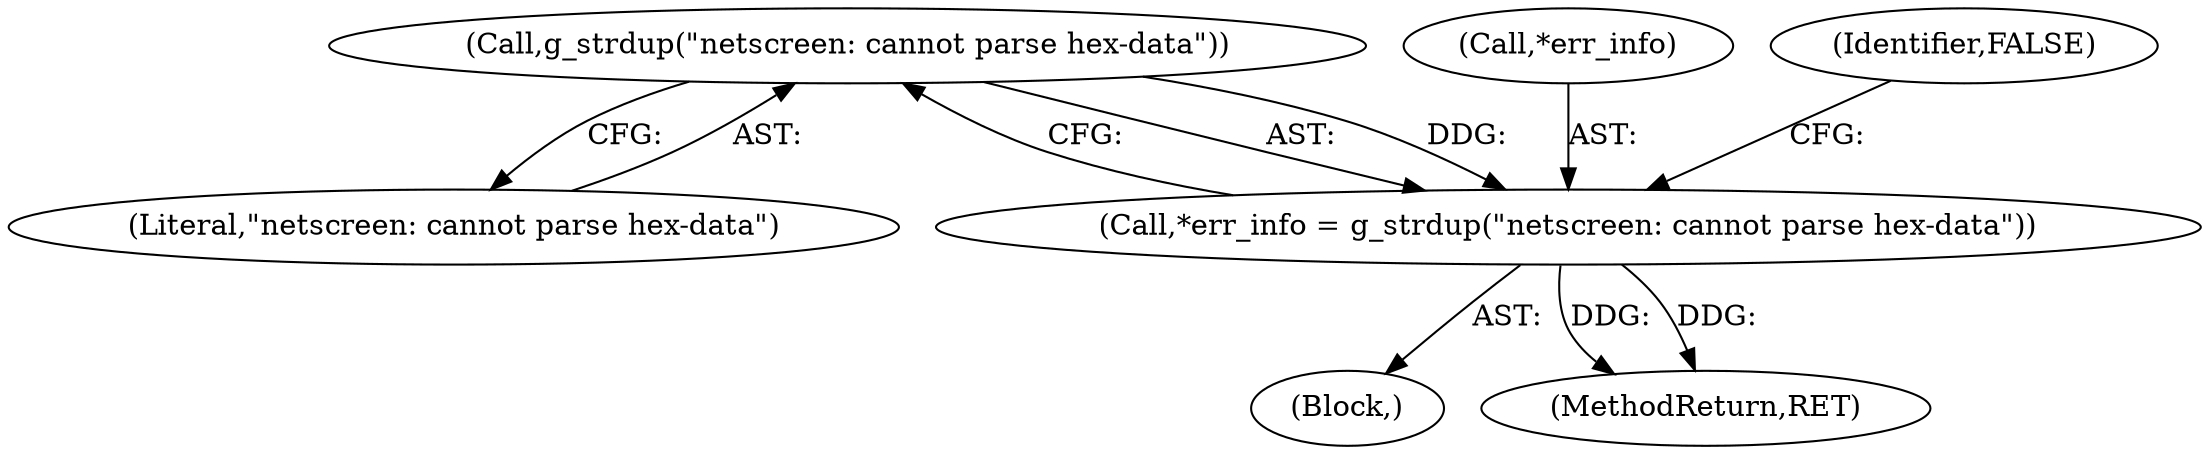 digraph "0_wireshark_6a140eca7b78b230f1f90a739a32257476513c78_1@API" {
"1000223" [label="(Call,g_strdup(\"netscreen: cannot parse hex-data\"))"];
"1000220" [label="(Call,*err_info = g_strdup(\"netscreen: cannot parse hex-data\"))"];
"1000221" [label="(Call,*err_info)"];
"1000215" [label="(Block,)"];
"1000320" [label="(MethodReturn,RET)"];
"1000226" [label="(Identifier,FALSE)"];
"1000223" [label="(Call,g_strdup(\"netscreen: cannot parse hex-data\"))"];
"1000224" [label="(Literal,\"netscreen: cannot parse hex-data\")"];
"1000220" [label="(Call,*err_info = g_strdup(\"netscreen: cannot parse hex-data\"))"];
"1000223" -> "1000220"  [label="AST: "];
"1000223" -> "1000224"  [label="CFG: "];
"1000224" -> "1000223"  [label="AST: "];
"1000220" -> "1000223"  [label="CFG: "];
"1000223" -> "1000220"  [label="DDG: "];
"1000220" -> "1000215"  [label="AST: "];
"1000221" -> "1000220"  [label="AST: "];
"1000226" -> "1000220"  [label="CFG: "];
"1000220" -> "1000320"  [label="DDG: "];
"1000220" -> "1000320"  [label="DDG: "];
}
